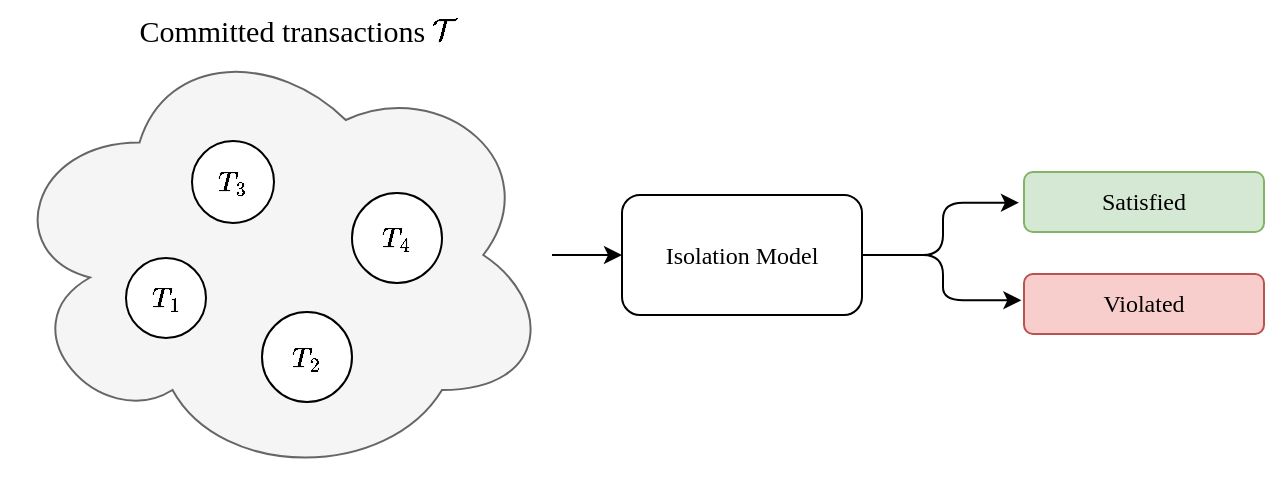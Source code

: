 <mxfile version="26.1.1">
  <diagram name="Page-1" id="NtG0qTXubIzRzJ-LV-hP">
    <mxGraphModel dx="855" dy="558" grid="1" gridSize="10" guides="1" tooltips="1" connect="1" arrows="1" fold="1" page="1" pageScale="1" pageWidth="850" pageHeight="1100" math="1" shadow="0">
      <root>
        <mxCell id="0" />
        <mxCell id="1" parent="0" />
        <mxCell id="6nhi8PqKssiMJ2r7n0zs-5" value="" style="ellipse;shape=cloud;whiteSpace=wrap;html=1;fillColor=#f5f5f5;fontColor=#333333;strokeColor=#666666;" vertex="1" parent="1">
          <mxGeometry x="80" y="255" width="275" height="225" as="geometry" />
        </mxCell>
        <mxCell id="6nhi8PqKssiMJ2r7n0zs-2" value="$$T_1$$" style="ellipse;whiteSpace=wrap;html=1;aspect=fixed;" vertex="1" parent="1">
          <mxGeometry x="142" y="369" width="40" height="40" as="geometry" />
        </mxCell>
        <mxCell id="6nhi8PqKssiMJ2r7n0zs-3" value="$$T_2$$" style="ellipse;whiteSpace=wrap;html=1;aspect=fixed;" vertex="1" parent="1">
          <mxGeometry x="210" y="396" width="45" height="45" as="geometry" />
        </mxCell>
        <mxCell id="6nhi8PqKssiMJ2r7n0zs-4" value="$$T_3$$" style="ellipse;whiteSpace=wrap;html=1;aspect=fixed;" vertex="1" parent="1">
          <mxGeometry x="175" y="310.5" width="41" height="41" as="geometry" />
        </mxCell>
        <mxCell id="6nhi8PqKssiMJ2r7n0zs-6" style="edgeStyle=orthogonalEdgeStyle;rounded=0;orthogonalLoop=1;jettySize=auto;html=1;" edge="1" parent="1" source="6nhi8PqKssiMJ2r7n0zs-5" target="6nhi8PqKssiMJ2r7n0zs-7">
          <mxGeometry relative="1" as="geometry">
            <mxPoint x="490" y="367.5" as="targetPoint" />
          </mxGeometry>
        </mxCell>
        <mxCell id="6nhi8PqKssiMJ2r7n0zs-9" style="edgeStyle=orthogonalEdgeStyle;rounded=1;orthogonalLoop=1;jettySize=auto;html=1;curved=0;entryX=-0.021;entryY=0.512;entryDx=0;entryDy=0;entryPerimeter=0;" edge="1" parent="1" source="6nhi8PqKssiMJ2r7n0zs-7" target="6nhi8PqKssiMJ2r7n0zs-11">
          <mxGeometry relative="1" as="geometry">
            <mxPoint x="660" y="340" as="targetPoint" />
          </mxGeometry>
        </mxCell>
        <mxCell id="6nhi8PqKssiMJ2r7n0zs-10" style="edgeStyle=orthogonalEdgeStyle;rounded=1;orthogonalLoop=1;jettySize=auto;html=1;curved=0;entryX=-0.011;entryY=0.438;entryDx=0;entryDy=0;entryPerimeter=0;" edge="1" parent="1" source="6nhi8PqKssiMJ2r7n0zs-7" target="6nhi8PqKssiMJ2r7n0zs-12">
          <mxGeometry relative="1" as="geometry">
            <mxPoint x="660" y="390" as="targetPoint" />
          </mxGeometry>
        </mxCell>
        <mxCell id="6nhi8PqKssiMJ2r7n0zs-7" value="Isolation Model" style="rounded=1;whiteSpace=wrap;html=1;fontFamily=Lucida Console;" vertex="1" parent="1">
          <mxGeometry x="390" y="337.5" width="120" height="60" as="geometry" />
        </mxCell>
        <mxCell id="6nhi8PqKssiMJ2r7n0zs-11" value="Satisfied" style="rounded=1;whiteSpace=wrap;html=1;fillColor=#d5e8d4;strokeColor=#82b366;fontFamily=Lucida Console;" vertex="1" parent="1">
          <mxGeometry x="591" y="326" width="120" height="30" as="geometry" />
        </mxCell>
        <mxCell id="6nhi8PqKssiMJ2r7n0zs-12" value="Violated" style="rounded=1;whiteSpace=wrap;html=1;fillColor=#f8cecc;strokeColor=#b85450;fontFamily=Lucida Console;" vertex="1" parent="1">
          <mxGeometry x="591" y="377" width="120" height="30" as="geometry" />
        </mxCell>
        <mxCell id="6nhi8PqKssiMJ2r7n0zs-13" value="$$T_4$$" style="ellipse;whiteSpace=wrap;html=1;aspect=fixed;" vertex="1" parent="1">
          <mxGeometry x="255" y="336.5" width="45" height="45" as="geometry" />
        </mxCell>
        <mxCell id="6nhi8PqKssiMJ2r7n0zs-14" value="Committed transactions \(\mathcal{T}\)" style="text;html=1;align=center;verticalAlign=middle;whiteSpace=wrap;rounded=0;fontSize=15;fontFamily=Lucida Console;" vertex="1" parent="1">
          <mxGeometry x="100.5" y="240" width="254.5" height="30" as="geometry" />
        </mxCell>
      </root>
    </mxGraphModel>
  </diagram>
</mxfile>
